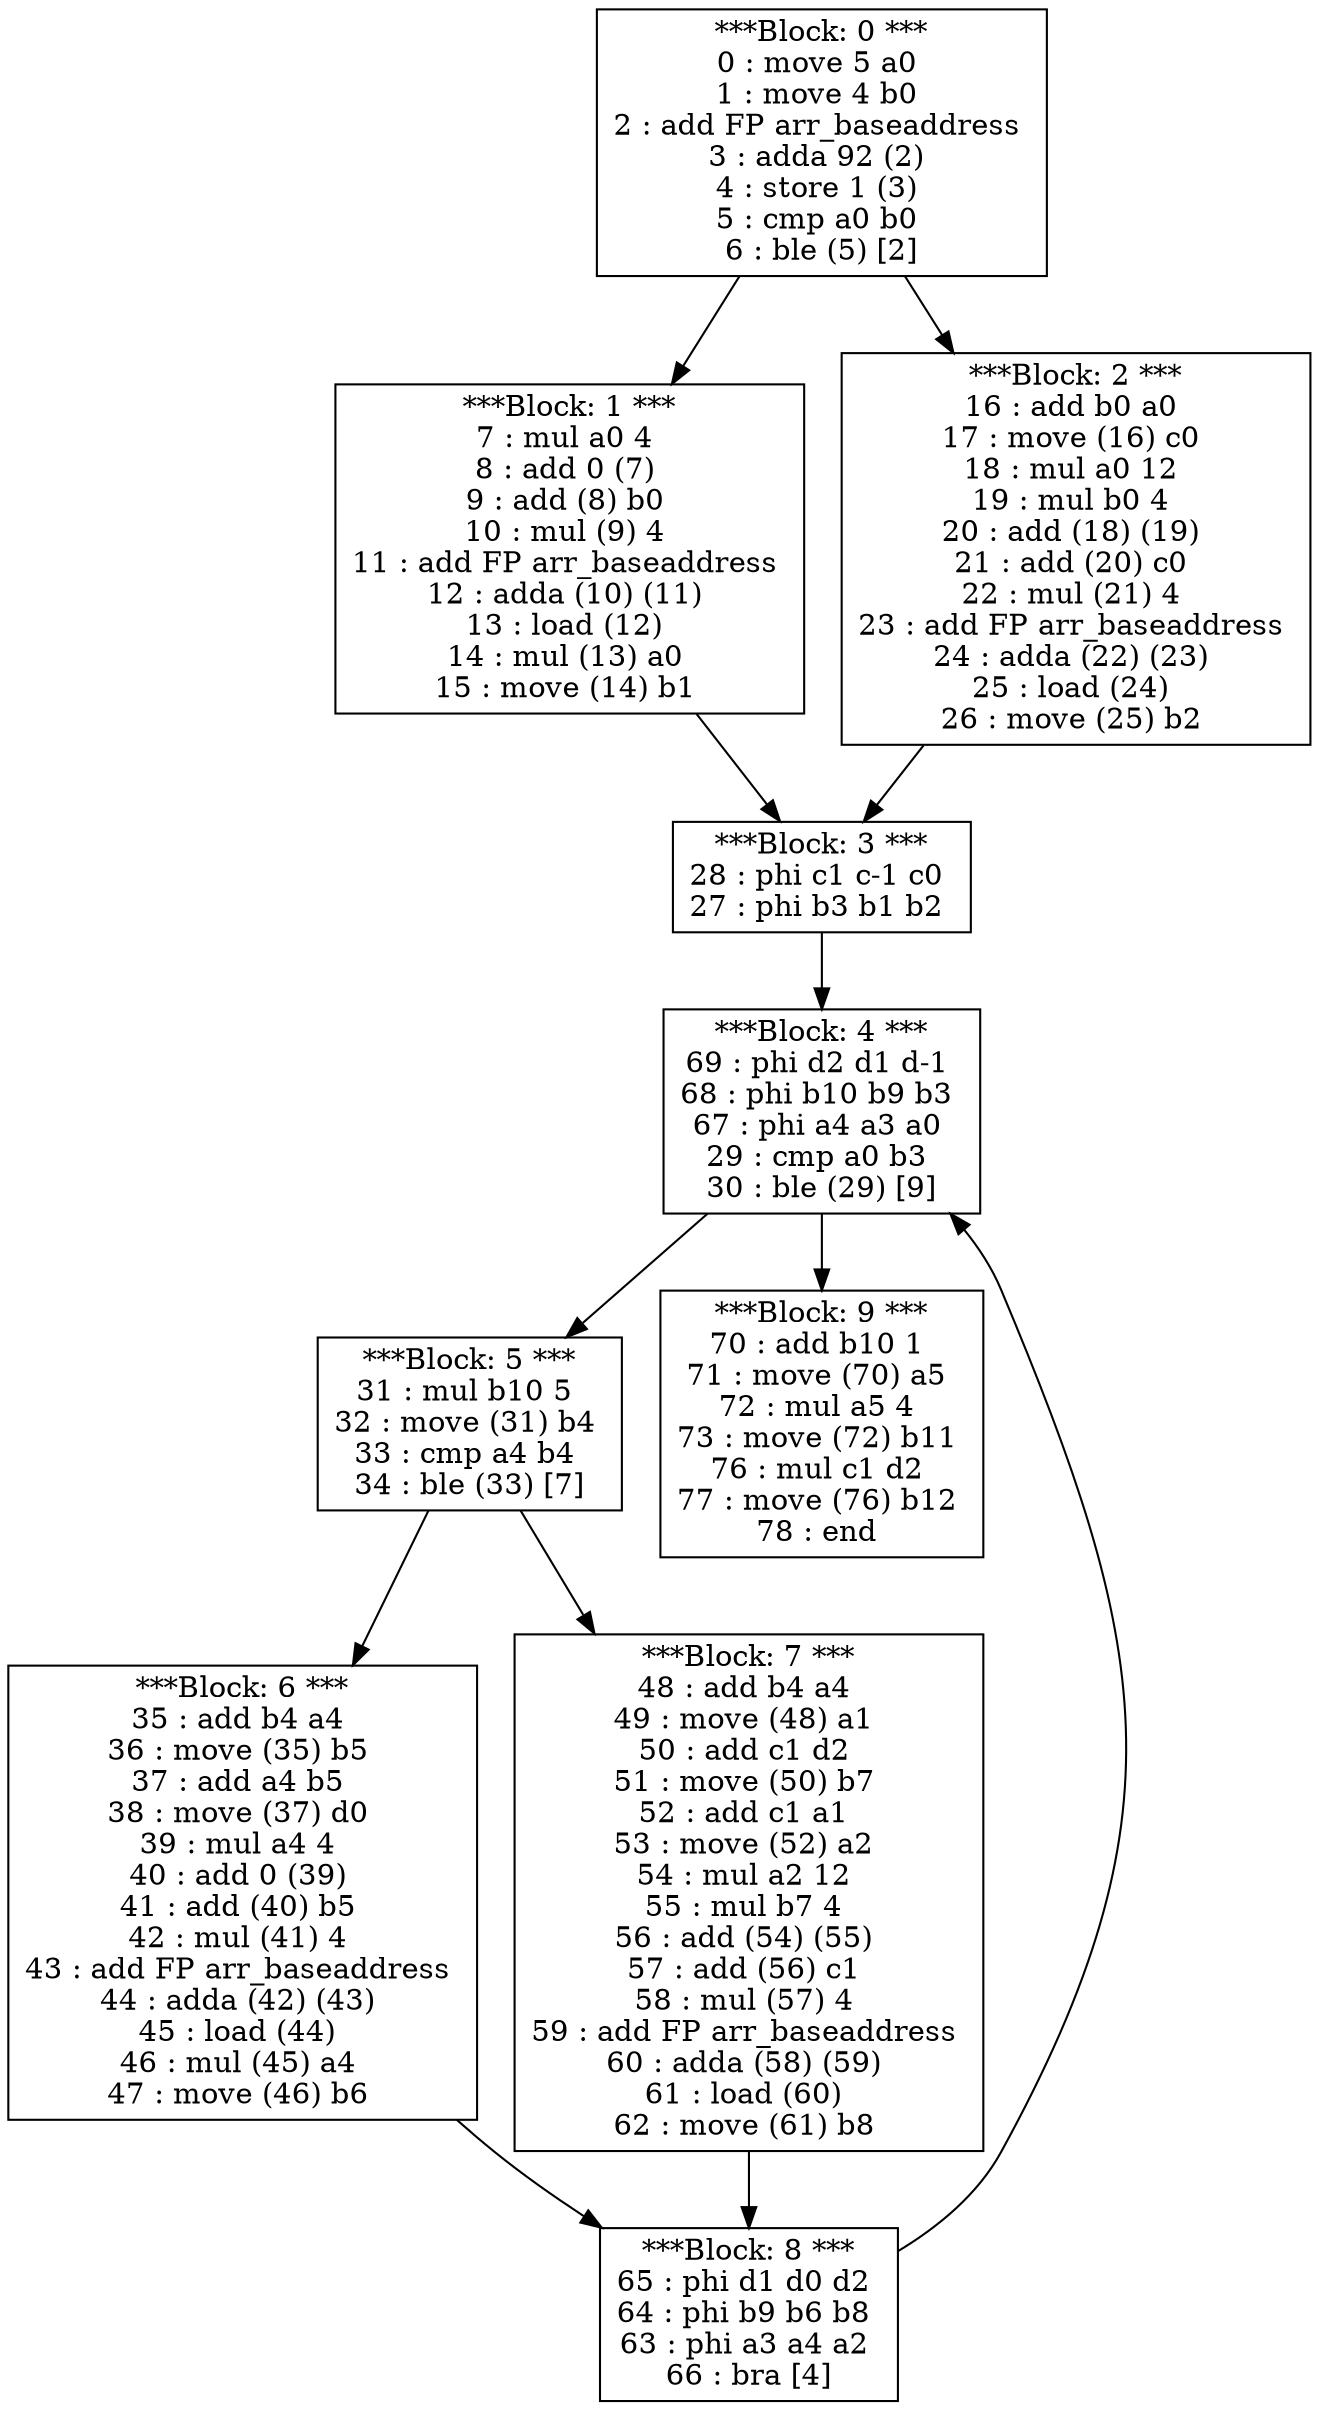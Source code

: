 digraph structs {
0 [shape=record,label="***Block: 0 ***\n0 : move 5 a0 \n1 : move 4 b0 \n2 : add FP arr_baseaddress \n3 : adda 92 (2) \n4 : store 1 (3) \n5 : cmp a0 b0 \n6 : ble (5) [2]\n"]
1 [shape=record,label="***Block: 1 ***\n7 : mul a0 4 \n8 : add 0 (7) \n9 : add (8) b0 \n10 : mul (9) 4 \n11 : add FP arr_baseaddress \n12 : adda (10) (11) \n13 : load (12) \n14 : mul (13) a0 \n15 : move (14) b1 \n"]
3 [shape=record,label="***Block: 3 ***\n28 : phi c1 c-1 c0 \n27 : phi b3 b1 b2 \n"]
4 [shape=record,label="***Block: 4 ***\n69 : phi d2 d1 d-1 \n68 : phi b10 b9 b3 \n67 : phi a4 a3 a0 \n29 : cmp a0 b3 \n30 : ble (29) [9]\n"]
5 [shape=record,label="***Block: 5 ***\n31 : mul b10 5 \n32 : move (31) b4 \n33 : cmp a4 b4 \n34 : ble (33) [7]\n"]
6 [shape=record,label="***Block: 6 ***\n35 : add b4 a4 \n36 : move (35) b5 \n37 : add a4 b5 \n38 : move (37) d0 \n39 : mul a4 4 \n40 : add 0 (39) \n41 : add (40) b5 \n42 : mul (41) 4 \n43 : add FP arr_baseaddress \n44 : adda (42) (43) \n45 : load (44) \n46 : mul (45) a4 \n47 : move (46) b6 \n"]
8 [shape=record,label="***Block: 8 ***\n65 : phi d1 d0 d2 \n64 : phi b9 b6 b8 \n63 : phi a3 a4 a2 \n66 : bra [4]\n"]
7 [shape=record,label="***Block: 7 ***\n48 : add b4 a4 \n49 : move (48) a1 \n50 : add c1 d2 \n51 : move (50) b7 \n52 : add c1 a1 \n53 : move (52) a2 \n54 : mul a2 12 \n55 : mul b7 4 \n56 : add (54) (55) \n57 : add (56) c1 \n58 : mul (57) 4 \n59 : add FP arr_baseaddress \n60 : adda (58) (59) \n61 : load (60) \n62 : move (61) b8 \n"]
9 [shape=record,label="***Block: 9 ***\n70 : add b10 1 \n71 : move (70) a5 \n72 : mul a5 4 \n73 : move (72) b11 \n76 : mul c1 d2 \n77 : move (76) b12 \n78 : end \n"]
2 [shape=record,label="***Block: 2 ***\n16 : add b0 a0 \n17 : move (16) c0 \n18 : mul a0 12 \n19 : mul b0 4 \n20 : add (18) (19) \n21 : add (20) c0 \n22 : mul (21) 4 \n23 : add FP arr_baseaddress \n24 : adda (22) (23) \n25 : load (24) \n26 : move (25) b2 \n"]
0 -> 1;
1 -> 3;
3 -> 4;
4 -> 5;
5 -> 6;
6 -> 8;
8 -> 4;
5 -> 7;
7 -> 8;
4 -> 9;
0 -> 2;
2 -> 3;

}
